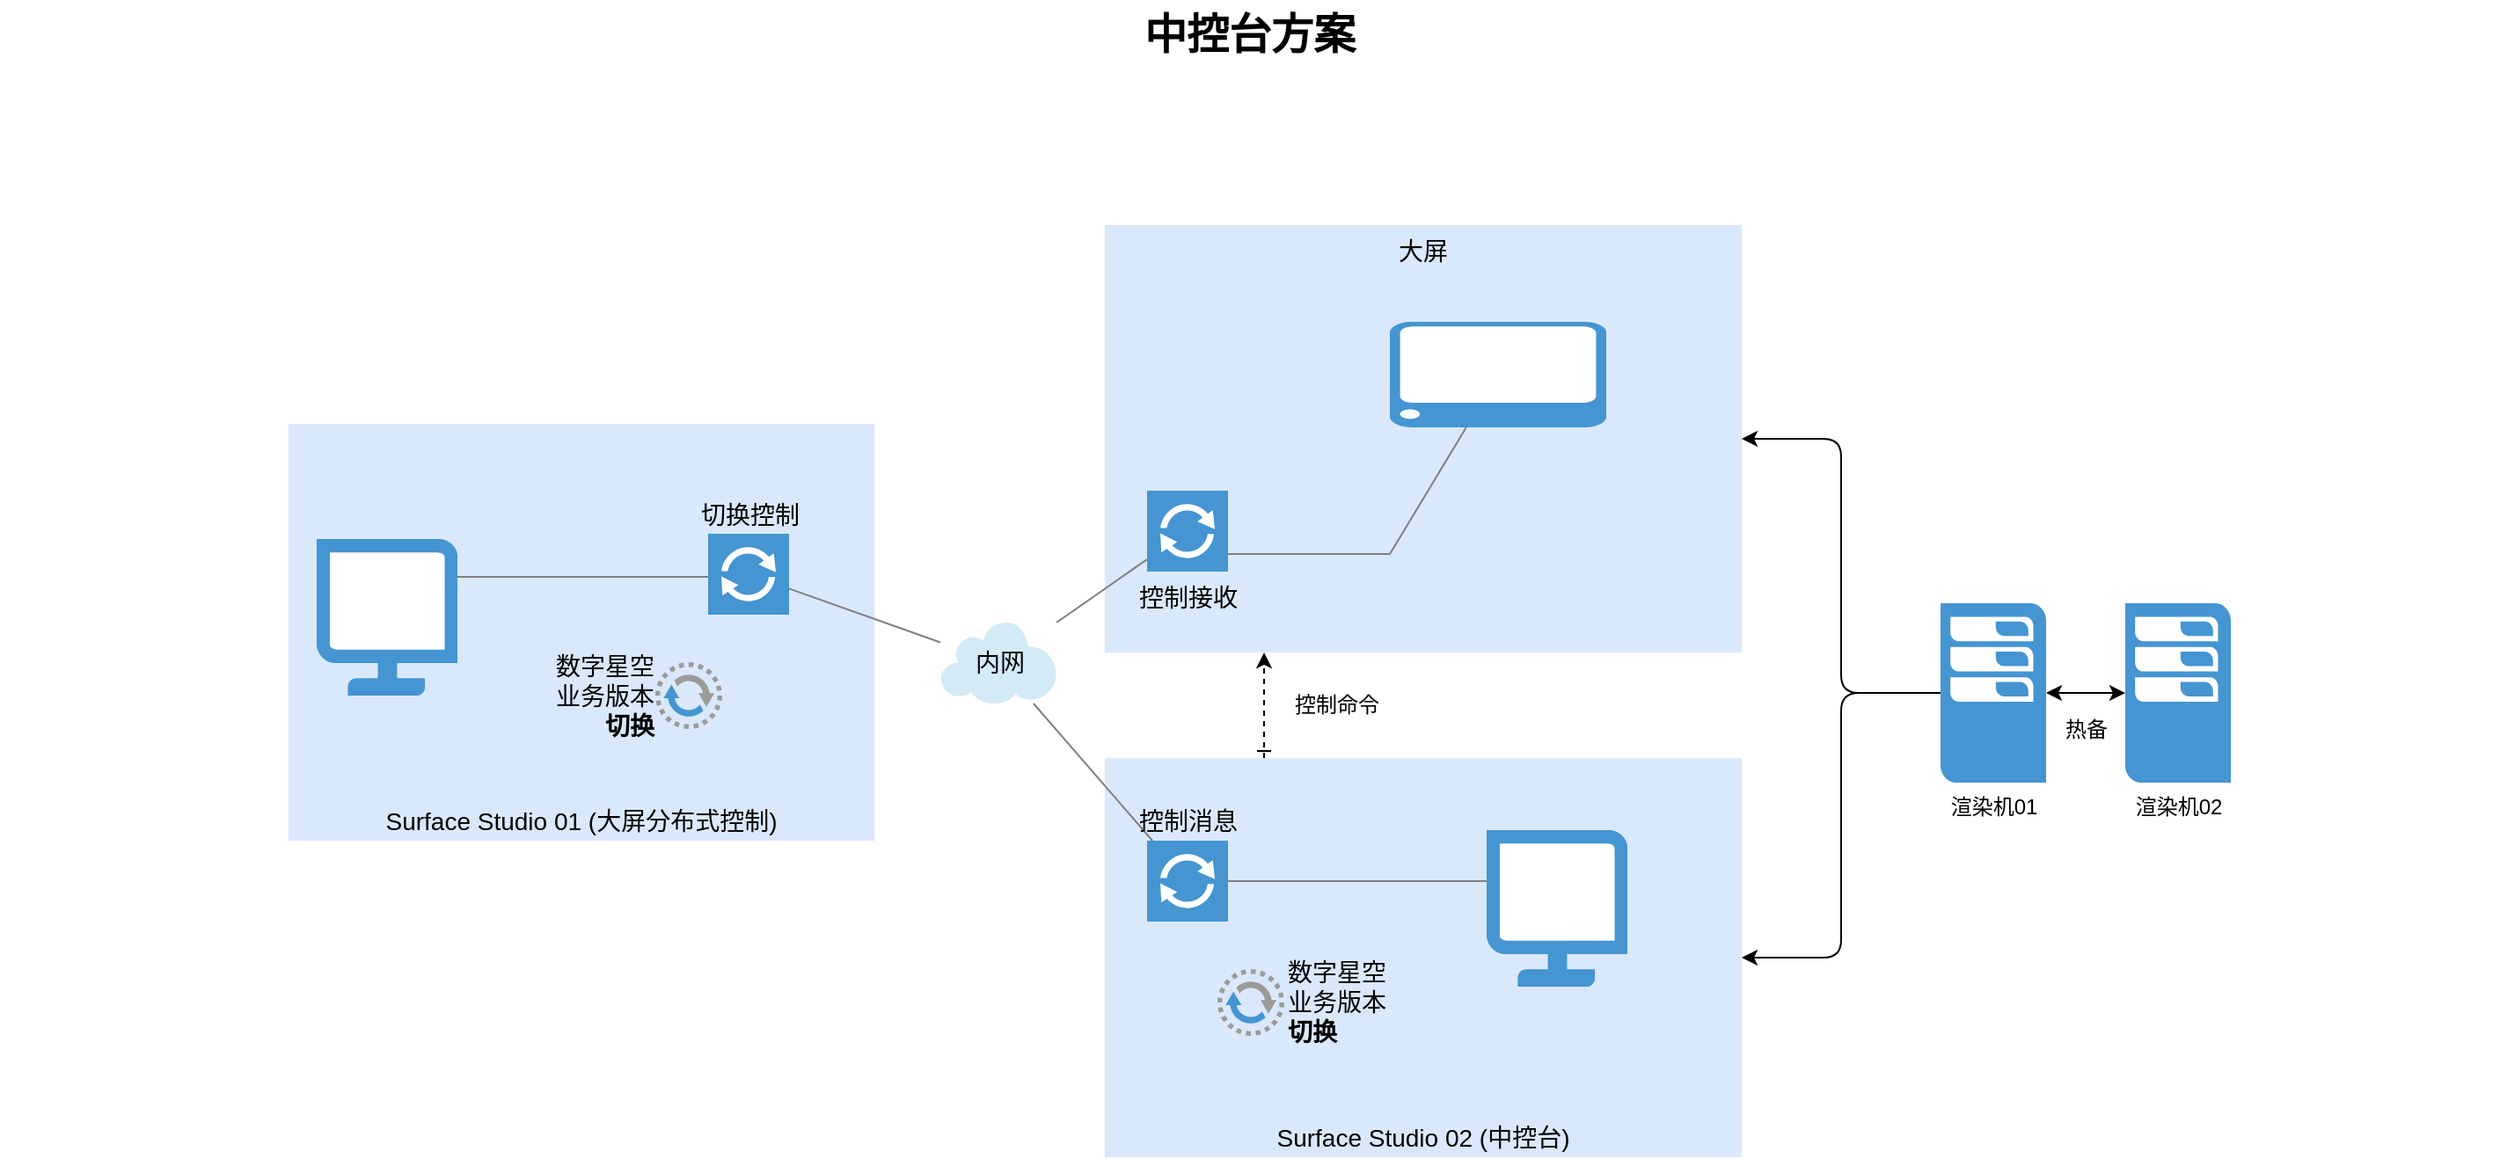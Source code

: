 <mxfile version="10.7.5" type="github"><diagram name="Page-1" id="197159a0-c6a4-9194-75a8-e4174976684c"><mxGraphModel dx="2020" dy="1284" grid="1" gridSize="10" guides="1" tooltips="1" connect="1" arrows="1" fold="1" page="1" pageScale="1.5" pageWidth="1169" pageHeight="826" background="none" math="0" shadow="0"><root><mxCell id="0" style=";html=1;"/><mxCell id="1" style=";html=1;" parent="0"/><mxCell id="VSujF8rrTsr3v24NjX4n-23" style="edgeStyle=orthogonalEdgeStyle;rounded=0;orthogonalLoop=1;jettySize=auto;html=1;exitX=0.25;exitY=0;exitDx=0;exitDy=0;entryX=0.25;entryY=1;entryDx=0;entryDy=0;startArrow=ERone;startFill=0;dashed=1;" edge="1" parent="1" source="1257a543d1cacc4b-46" target="1257a543d1cacc4b-44"><mxGeometry relative="1" as="geometry"/></mxCell><mxCell id="1257a543d1cacc4b-46" value="Surface Studio 02 (中控台)" style="whiteSpace=wrap;html=1;fillColor=#dae8fc;fontSize=14;strokeColor=none;verticalAlign=bottom;" parent="1" vertex="1"><mxGeometry x="788" y="491" width="362" height="227" as="geometry"/></mxCell><mxCell id="1257a543d1cacc4b-45" value="Surface Studio 01 (大屏分布式控制)" style="whiteSpace=wrap;html=1;fillColor=#dae8fc;fontSize=14;strokeColor=none;verticalAlign=bottom;" parent="1" vertex="1"><mxGeometry x="324" y="301" width="333" height="237" as="geometry"/></mxCell><mxCell id="1257a543d1cacc4b-44" value="大屏" style="whiteSpace=wrap;html=1;fillColor=#dae8fc;fontSize=14;strokeColor=none;verticalAlign=top;" parent="1" vertex="1"><mxGeometry x="788" y="188" width="362" height="243" as="geometry"/></mxCell><mxCell id="1257a543d1cacc4b-16" style="edgeStyle=elbowEdgeStyle;rounded=0;html=1;startSize=10;endSize=10;jettySize=auto;orthogonalLoop=1;fontSize=14;endArrow=none;endFill=0;strokeColor=#808080;elbow=vertical;" parent="1" source="1257a543d1cacc4b-8" target="VSujF8rrTsr3v24NjX4n-17" edge="1"><mxGeometry relative="1" as="geometry"><Array as="points"><mxPoint x="950" y="375"/></Array><mxPoint x="1062" y="375" as="targetPoint"/></mxGeometry></mxCell><mxCell id="1257a543d1cacc4b-8" value="控制接收&lt;br&gt;" style="shadow=0;dashed=0;html=1;strokeColor=none;fillColor=#4495D1;labelPosition=center;verticalLabelPosition=bottom;verticalAlign=top;shape=mxgraph.veeam.2d.proxy;fontSize=14;" parent="1" vertex="1"><mxGeometry x="812.0" y="339" width="46" height="46" as="geometry"/></mxCell><mxCell id="1257a543d1cacc4b-15" style="rounded=0;html=1;startSize=10;endSize=10;jettySize=auto;orthogonalLoop=1;fontSize=14;endArrow=none;endFill=0;strokeColor=#808080;" parent="1" source="1257a543d1cacc4b-9" target="1257a543d1cacc4b-8" edge="1"><mxGeometry relative="1" as="geometry"/></mxCell><mxCell id="1257a543d1cacc4b-9" value="内网" style="shadow=0;dashed=0;html=1;strokeColor=none;fillColor=#4495D1;labelPosition=center;verticalLabelPosition=middle;verticalAlign=middle;shape=mxgraph.veeam.2d.cloud;fontSize=14;align=center;" parent="1" vertex="1"><mxGeometry x="694.5" y="414" width="66" height="46" as="geometry"/></mxCell><mxCell id="1257a543d1cacc4b-30" style="edgeStyle=elbowEdgeStyle;rounded=0;html=1;startSize=10;endSize=10;jettySize=auto;orthogonalLoop=1;fontSize=14;endArrow=none;endFill=0;strokeColor=#808080;elbow=vertical;" parent="1" source="VSujF8rrTsr3v24NjX4n-9" target="1257a543d1cacc4b-23" edge="1"><mxGeometry relative="1" as="geometry"><mxPoint x="406.5" y="386.5" as="sourcePoint"/></mxGeometry></mxCell><mxCell id="1257a543d1cacc4b-27" style="rounded=0;html=1;startSize=10;endSize=10;jettySize=auto;orthogonalLoop=1;fontSize=14;endArrow=none;endFill=0;strokeColor=#808080;" parent="1" source="1257a543d1cacc4b-23" target="1257a543d1cacc4b-9" edge="1"><mxGeometry relative="1" as="geometry"><mxPoint x="681.855" y="154" as="targetPoint"/></mxGeometry></mxCell><mxCell id="1257a543d1cacc4b-23" value="切换控制&lt;br&gt;" style="shadow=0;dashed=0;html=1;strokeColor=none;fillColor=#4495D1;labelPosition=center;verticalLabelPosition=top;verticalAlign=bottom;shape=mxgraph.veeam.2d.proxy;fontSize=14;align=center;" parent="1" vertex="1"><mxGeometry x="562.5" y="363.5" width="46" height="46" as="geometry"/></mxCell><mxCell id="1257a543d1cacc4b-26" style="rounded=0;html=1;startSize=10;endSize=10;jettySize=auto;orthogonalLoop=1;fontSize=14;endArrow=none;endFill=0;strokeColor=#808080;" parent="1" source="1257a543d1cacc4b-24" target="1257a543d1cacc4b-9" edge="1"><mxGeometry relative="1" as="geometry"/></mxCell><mxCell id="1257a543d1cacc4b-33" style="edgeStyle=elbowEdgeStyle;rounded=0;html=1;startSize=10;endSize=10;jettySize=auto;orthogonalLoop=1;fontSize=14;endArrow=none;endFill=0;strokeColor=#808080;elbow=vertical;" parent="1" source="1257a543d1cacc4b-24" target="VSujF8rrTsr3v24NjX4n-12" edge="1"><mxGeometry relative="1" as="geometry"><mxPoint x="1042" y="561" as="targetPoint"/></mxGeometry></mxCell><mxCell id="1257a543d1cacc4b-24" value="控制消息" style="shadow=0;dashed=0;html=1;strokeColor=none;fillColor=#4495D1;labelPosition=center;verticalLabelPosition=top;verticalAlign=bottom;shape=mxgraph.veeam.2d.proxy;fontSize=14;align=center;" parent="1" vertex="1"><mxGeometry x="812.0" y="538.0" width="46" height="46" as="geometry"/></mxCell><mxCell id="1257a543d1cacc4b-41" value="数字星空&lt;br&gt;业务版本&lt;br&gt;&lt;b&gt;切换&lt;/b&gt;&lt;br&gt;" style="shadow=0;dashed=0;html=1;strokeColor=none;fillColor=#4495D1;labelPosition=left;verticalLabelPosition=middle;verticalAlign=middle;shape=mxgraph.veeam.2d.data_mover;fontSize=14;align=right;" parent="1" vertex="1"><mxGeometry x="532.5" y="436.5" width="38" height="38" as="geometry"/></mxCell><mxCell id="1257a543d1cacc4b-42" value="数字星空&lt;br&gt;业务版本&lt;br&gt;&lt;b&gt;切换&lt;/b&gt;&lt;br&gt;" style="shadow=0;dashed=0;html=1;strokeColor=none;fillColor=#4495D1;labelPosition=right;verticalLabelPosition=middle;verticalAlign=middle;shape=mxgraph.veeam.2d.data_mover;fontSize=14;align=left;" parent="1" vertex="1"><mxGeometry x="852" y="611" width="38" height="38" as="geometry"/></mxCell><mxCell id="1257a543d1cacc4b-52" value="中控台方案" style="text;strokeColor=none;fillColor=none;html=1;fontSize=24;fontStyle=1;verticalAlign=middle;align=center;" parent="1" vertex="1"><mxGeometry x="160" y="60" width="1420" height="40" as="geometry"/></mxCell><mxCell id="VSujF8rrTsr3v24NjX4n-9" value="" style="pointerEvents=1;shadow=0;dashed=0;html=1;strokeColor=none;fillColor=#4495D1;labelPosition=center;verticalLabelPosition=bottom;verticalAlign=top;align=center;outlineConnect=0;shape=mxgraph.veeam.monitor;" vertex="1" parent="1"><mxGeometry x="340" y="366.5" width="80" height="89" as="geometry"/></mxCell><mxCell id="VSujF8rrTsr3v24NjX4n-12" value="" style="pointerEvents=1;shadow=0;dashed=0;html=1;strokeColor=none;fillColor=#4495D1;labelPosition=center;verticalLabelPosition=bottom;verticalAlign=top;align=center;outlineConnect=0;shape=mxgraph.veeam.monitor;" vertex="1" parent="1"><mxGeometry x="1005" y="532" width="80" height="89" as="geometry"/></mxCell><mxCell id="VSujF8rrTsr3v24NjX4n-19" style="edgeStyle=orthogonalEdgeStyle;orthogonalLoop=1;jettySize=auto;html=1;rounded=0;startArrow=classic;startFill=1;" edge="1" parent="1" source="VSujF8rrTsr3v24NjX4n-15" target="VSujF8rrTsr3v24NjX4n-18"><mxGeometry relative="1" as="geometry"/></mxCell><mxCell id="VSujF8rrTsr3v24NjX4n-21" style="edgeStyle=orthogonalEdgeStyle;rounded=1;orthogonalLoop=1;jettySize=auto;html=1;entryX=1;entryY=0.5;entryDx=0;entryDy=0;" edge="1" parent="1" source="VSujF8rrTsr3v24NjX4n-15" target="1257a543d1cacc4b-44"><mxGeometry relative="1" as="geometry"/></mxCell><mxCell id="VSujF8rrTsr3v24NjX4n-15" value="渲染机01" style="pointerEvents=1;shadow=0;dashed=0;html=1;strokeColor=none;fillColor=#4495D1;labelPosition=center;verticalLabelPosition=bottom;verticalAlign=top;align=center;outlineConnect=0;shape=mxgraph.veeam.2d.esx_esxi;" vertex="1" parent="1"><mxGeometry x="1263" y="403" width="60" height="102" as="geometry"/></mxCell><mxCell id="VSujF8rrTsr3v24NjX4n-17" value="" style="shadow=0;dashed=0;html=1;strokeColor=none;fillColor=#4495D1;labelPosition=center;verticalLabelPosition=bottom;verticalAlign=top;align=center;outlineConnect=0;shape=mxgraph.veeam.interface;rotation=-180;" vertex="1" parent="1"><mxGeometry x="950" y="243" width="123" height="60" as="geometry"/></mxCell><mxCell id="VSujF8rrTsr3v24NjX4n-18" value="渲染机02" style="pointerEvents=1;shadow=0;dashed=0;html=1;strokeColor=none;fillColor=#4495D1;labelPosition=center;verticalLabelPosition=bottom;verticalAlign=top;align=center;outlineConnect=0;shape=mxgraph.veeam.2d.esx_esxi;" vertex="1" parent="1"><mxGeometry x="1368" y="403" width="60" height="102" as="geometry"/></mxCell><mxCell id="VSujF8rrTsr3v24NjX4n-20" value="热备" style="text;html=1;strokeColor=none;fillColor=none;align=center;verticalAlign=middle;whiteSpace=wrap;rounded=0;" vertex="1" parent="1"><mxGeometry x="1326" y="465" width="40" height="20" as="geometry"/></mxCell><mxCell id="VSujF8rrTsr3v24NjX4n-22" style="edgeStyle=orthogonalEdgeStyle;rounded=1;orthogonalLoop=1;jettySize=auto;html=1;entryX=1;entryY=0.5;entryDx=0;entryDy=0;" edge="1" parent="1" source="VSujF8rrTsr3v24NjX4n-15" target="1257a543d1cacc4b-46"><mxGeometry relative="1" as="geometry"><mxPoint x="1273" y="464" as="sourcePoint"/><mxPoint x="1200" y="303" as="targetPoint"/></mxGeometry></mxCell><mxCell id="VSujF8rrTsr3v24NjX4n-24" value="控制命令" style="text;html=1;strokeColor=none;fillColor=none;align=center;verticalAlign=middle;whiteSpace=wrap;rounded=0;" vertex="1" parent="1"><mxGeometry x="890" y="451" width="60" height="20" as="geometry"/></mxCell></root></mxGraphModel></diagram></mxfile>